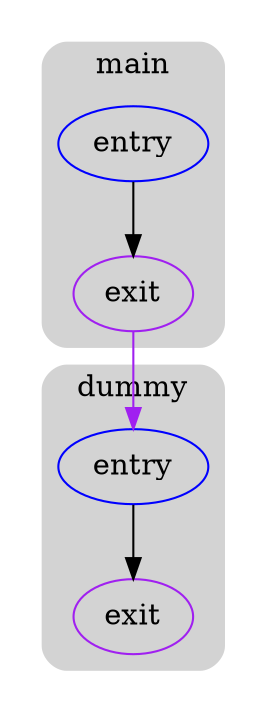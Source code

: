 strict digraph G {
  compound=true
  subgraph cluster_ {
    peripheries=0
    subgraph cluster_0 {
      label="main"
      color=darkgray
      style=rounded
      bgcolor=lightgray
      cluster_0_0[label="entry",shape=oval,color=blue,rank=source]
      cluster_0_exit[label=exit,color=purple,rank=sink]
      cluster_0_0 -> cluster_0_exit
    }
    subgraph cluster_1 {
      label="dummy"
      color=darkgray
      style=rounded
      bgcolor=lightgray
      cluster_1_0[label="entry",shape=oval,color=blue,rank=source]
      cluster_1_exit[label=exit,color=purple,rank=sink]
      cluster_1_0 -> cluster_1_exit
    }
    cluster_0_exit -> cluster_1_0 [color=purple]
  }
}
